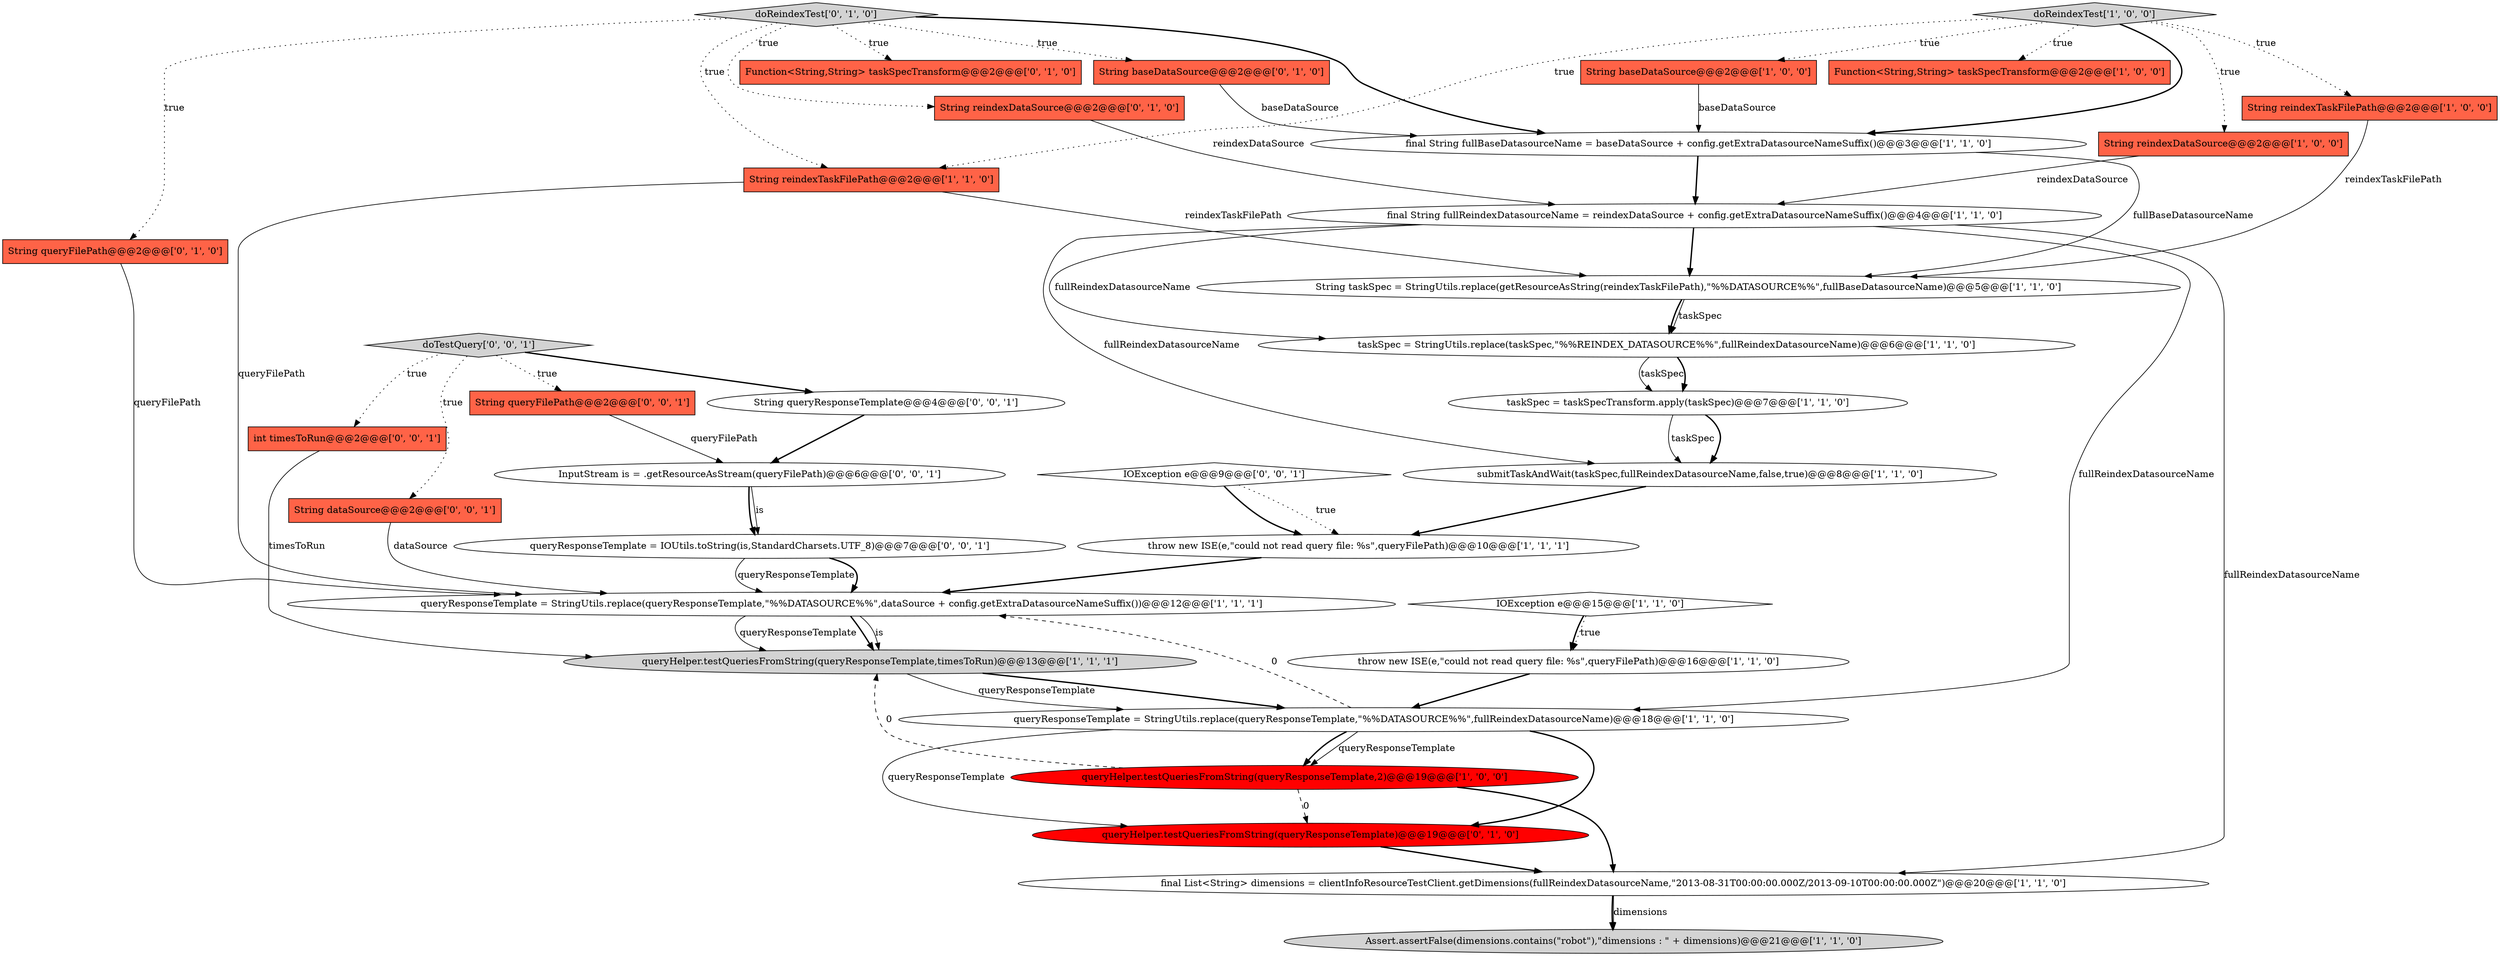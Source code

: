 digraph {
2 [style = filled, label = "queryResponseTemplate = StringUtils.replace(queryResponseTemplate,\"%%DATASOURCE%%\",dataSource + config.getExtraDatasourceNameSuffix())@@@12@@@['1', '1', '1']", fillcolor = white, shape = ellipse image = "AAA0AAABBB1BBB"];
14 [style = filled, label = "String reindexTaskFilePath@@@2@@@['1', '0', '0']", fillcolor = tomato, shape = box image = "AAA0AAABBB1BBB"];
26 [style = filled, label = "String baseDataSource@@@2@@@['0', '1', '0']", fillcolor = tomato, shape = box image = "AAA0AAABBB2BBB"];
24 [style = filled, label = "doReindexTest['0', '1', '0']", fillcolor = lightgray, shape = diamond image = "AAA0AAABBB2BBB"];
13 [style = filled, label = "IOException e@@@15@@@['1', '1', '0']", fillcolor = white, shape = diamond image = "AAA0AAABBB1BBB"];
18 [style = filled, label = "String reindexTaskFilePath@@@2@@@['1', '1', '0']", fillcolor = tomato, shape = box image = "AAA0AAABBB1BBB"];
6 [style = filled, label = "final List<String> dimensions = clientInfoResourceTestClient.getDimensions(fullReindexDatasourceName,\"2013-08-31T00:00:00.000Z/2013-09-10T00:00:00.000Z\")@@@20@@@['1', '1', '0']", fillcolor = white, shape = ellipse image = "AAA0AAABBB1BBB"];
12 [style = filled, label = "queryResponseTemplate = StringUtils.replace(queryResponseTemplate,\"%%DATASOURCE%%\",fullReindexDatasourceName)@@@18@@@['1', '1', '0']", fillcolor = white, shape = ellipse image = "AAA0AAABBB1BBB"];
30 [style = filled, label = "queryResponseTemplate = IOUtils.toString(is,StandardCharsets.UTF_8)@@@7@@@['0', '0', '1']", fillcolor = white, shape = ellipse image = "AAA0AAABBB3BBB"];
21 [style = filled, label = "Function<String,String> taskSpecTransform@@@2@@@['0', '1', '0']", fillcolor = tomato, shape = box image = "AAA0AAABBB2BBB"];
32 [style = filled, label = "InputStream is = .getResourceAsStream(queryFilePath)@@@6@@@['0', '0', '1']", fillcolor = white, shape = ellipse image = "AAA0AAABBB3BBB"];
11 [style = filled, label = "final String fullBaseDatasourceName = baseDataSource + config.getExtraDatasourceNameSuffix()@@@3@@@['1', '1', '0']", fillcolor = white, shape = ellipse image = "AAA0AAABBB1BBB"];
3 [style = filled, label = "submitTaskAndWait(taskSpec,fullReindexDatasourceName,false,true)@@@8@@@['1', '1', '0']", fillcolor = white, shape = ellipse image = "AAA0AAABBB1BBB"];
10 [style = filled, label = "doReindexTest['1', '0', '0']", fillcolor = lightgray, shape = diamond image = "AAA0AAABBB1BBB"];
9 [style = filled, label = "taskSpec = taskSpecTransform.apply(taskSpec)@@@7@@@['1', '1', '0']", fillcolor = white, shape = ellipse image = "AAA0AAABBB1BBB"];
15 [style = filled, label = "String taskSpec = StringUtils.replace(getResourceAsString(reindexTaskFilePath),\"%%DATASOURCE%%\",fullBaseDatasourceName)@@@5@@@['1', '1', '0']", fillcolor = white, shape = ellipse image = "AAA0AAABBB1BBB"];
8 [style = filled, label = "queryHelper.testQueriesFromString(queryResponseTemplate,2)@@@19@@@['1', '0', '0']", fillcolor = red, shape = ellipse image = "AAA1AAABBB1BBB"];
28 [style = filled, label = "IOException e@@@9@@@['0', '0', '1']", fillcolor = white, shape = diamond image = "AAA0AAABBB3BBB"];
23 [style = filled, label = "queryHelper.testQueriesFromString(queryResponseTemplate)@@@19@@@['0', '1', '0']", fillcolor = red, shape = ellipse image = "AAA1AAABBB2BBB"];
29 [style = filled, label = "String dataSource@@@2@@@['0', '0', '1']", fillcolor = tomato, shape = box image = "AAA0AAABBB3BBB"];
33 [style = filled, label = "int timesToRun@@@2@@@['0', '0', '1']", fillcolor = tomato, shape = box image = "AAA0AAABBB3BBB"];
25 [style = filled, label = "String reindexDataSource@@@2@@@['0', '1', '0']", fillcolor = tomato, shape = box image = "AAA0AAABBB2BBB"];
34 [style = filled, label = "String queryResponseTemplate@@@4@@@['0', '0', '1']", fillcolor = white, shape = ellipse image = "AAA0AAABBB3BBB"];
16 [style = filled, label = "taskSpec = StringUtils.replace(taskSpec,\"%%REINDEX_DATASOURCE%%\",fullReindexDatasourceName)@@@6@@@['1', '1', '0']", fillcolor = white, shape = ellipse image = "AAA0AAABBB1BBB"];
27 [style = filled, label = "doTestQuery['0', '0', '1']", fillcolor = lightgray, shape = diamond image = "AAA0AAABBB3BBB"];
1 [style = filled, label = "String baseDataSource@@@2@@@['1', '0', '0']", fillcolor = tomato, shape = box image = "AAA0AAABBB1BBB"];
4 [style = filled, label = "String reindexDataSource@@@2@@@['1', '0', '0']", fillcolor = tomato, shape = box image = "AAA0AAABBB1BBB"];
17 [style = filled, label = "final String fullReindexDatasourceName = reindexDataSource + config.getExtraDatasourceNameSuffix()@@@4@@@['1', '1', '0']", fillcolor = white, shape = ellipse image = "AAA0AAABBB1BBB"];
22 [style = filled, label = "String queryFilePath@@@2@@@['0', '1', '0']", fillcolor = tomato, shape = box image = "AAA0AAABBB2BBB"];
0 [style = filled, label = "throw new ISE(e,\"could not read query file: %s\",queryFilePath)@@@16@@@['1', '1', '0']", fillcolor = white, shape = ellipse image = "AAA0AAABBB1BBB"];
5 [style = filled, label = "Function<String,String> taskSpecTransform@@@2@@@['1', '0', '0']", fillcolor = tomato, shape = box image = "AAA0AAABBB1BBB"];
31 [style = filled, label = "String queryFilePath@@@2@@@['0', '0', '1']", fillcolor = tomato, shape = box image = "AAA0AAABBB3BBB"];
19 [style = filled, label = "throw new ISE(e,\"could not read query file: %s\",queryFilePath)@@@10@@@['1', '1', '1']", fillcolor = white, shape = ellipse image = "AAA0AAABBB1BBB"];
20 [style = filled, label = "Assert.assertFalse(dimensions.contains(\"robot\"),\"dimensions : \" + dimensions)@@@21@@@['1', '1', '0']", fillcolor = lightgray, shape = ellipse image = "AAA0AAABBB1BBB"];
7 [style = filled, label = "queryHelper.testQueriesFromString(queryResponseTemplate,timesToRun)@@@13@@@['1', '1', '1']", fillcolor = lightgray, shape = ellipse image = "AAA0AAABBB1BBB"];
10->18 [style = dotted, label="true"];
31->32 [style = solid, label="queryFilePath"];
17->12 [style = solid, label="fullReindexDatasourceName"];
1->11 [style = solid, label="baseDataSource"];
17->16 [style = solid, label="fullReindexDatasourceName"];
30->2 [style = solid, label="queryResponseTemplate"];
12->8 [style = solid, label="queryResponseTemplate"];
7->12 [style = bold, label=""];
24->25 [style = dotted, label="true"];
27->33 [style = dotted, label="true"];
25->17 [style = solid, label="reindexDataSource"];
0->12 [style = bold, label=""];
8->23 [style = dashed, label="0"];
17->6 [style = solid, label="fullReindexDatasourceName"];
8->6 [style = bold, label=""];
19->2 [style = bold, label=""];
28->19 [style = dotted, label="true"];
22->2 [style = solid, label="queryFilePath"];
15->16 [style = bold, label=""];
11->15 [style = solid, label="fullBaseDatasourceName"];
32->30 [style = bold, label=""];
12->23 [style = solid, label="queryResponseTemplate"];
10->5 [style = dotted, label="true"];
14->15 [style = solid, label="reindexTaskFilePath"];
7->12 [style = solid, label="queryResponseTemplate"];
33->7 [style = solid, label="timesToRun"];
10->14 [style = dotted, label="true"];
26->11 [style = solid, label="baseDataSource"];
6->20 [style = bold, label=""];
17->3 [style = solid, label="fullReindexDatasourceName"];
15->16 [style = solid, label="taskSpec"];
18->2 [style = solid, label="queryFilePath"];
10->11 [style = bold, label=""];
27->34 [style = bold, label=""];
16->9 [style = solid, label="taskSpec"];
3->19 [style = bold, label=""];
24->26 [style = dotted, label="true"];
13->0 [style = dotted, label="true"];
27->29 [style = dotted, label="true"];
12->8 [style = bold, label=""];
24->11 [style = bold, label=""];
24->22 [style = dotted, label="true"];
23->6 [style = bold, label=""];
27->31 [style = dotted, label="true"];
12->2 [style = dashed, label="0"];
8->7 [style = dashed, label="0"];
29->2 [style = solid, label="dataSource"];
17->15 [style = bold, label=""];
28->19 [style = bold, label=""];
9->3 [style = bold, label=""];
11->17 [style = bold, label=""];
34->32 [style = bold, label=""];
32->30 [style = solid, label="is"];
12->23 [style = bold, label=""];
10->1 [style = dotted, label="true"];
2->7 [style = bold, label=""];
10->4 [style = dotted, label="true"];
30->2 [style = bold, label=""];
2->7 [style = solid, label="is"];
24->21 [style = dotted, label="true"];
6->20 [style = solid, label="dimensions"];
2->7 [style = solid, label="queryResponseTemplate"];
9->3 [style = solid, label="taskSpec"];
4->17 [style = solid, label="reindexDataSource"];
16->9 [style = bold, label=""];
24->18 [style = dotted, label="true"];
13->0 [style = bold, label=""];
18->15 [style = solid, label="reindexTaskFilePath"];
}
